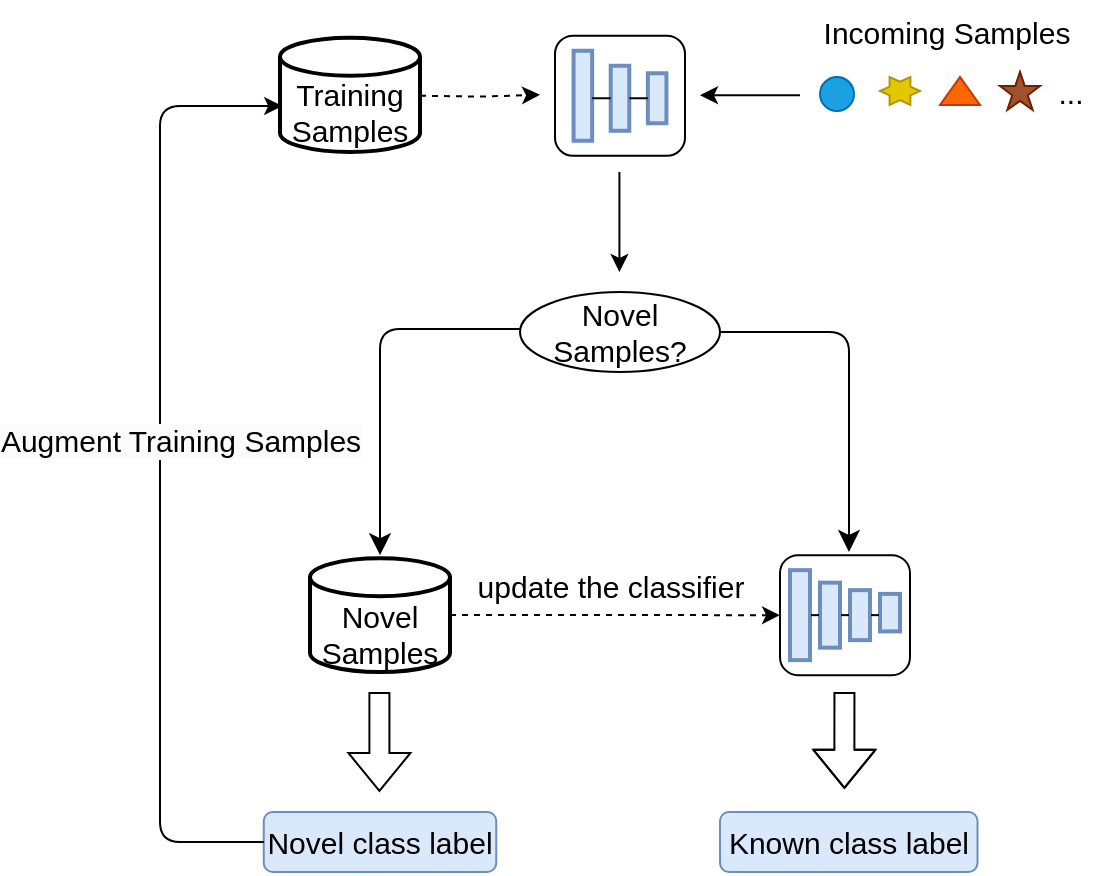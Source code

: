 <mxfile version="24.2.5" type="github">
  <diagram name="Page-1" id="2YBvvXClWsGukQMizWep">
    <mxGraphModel dx="1900" dy="530" grid="1" gridSize="10" guides="1" tooltips="1" connect="1" arrows="1" fold="1" page="1" pageScale="1" pageWidth="850" pageHeight="1100" math="0" shadow="0">
      <root>
        <mxCell id="0" />
        <mxCell id="1" parent="0" />
        <mxCell id="O35hqQ3dhwwcrDAdRLHy-16" value="" style="group;rotation=90;fontSize=15;" vertex="1" connectable="0" parent="1">
          <mxGeometry x="267.5" y="71.88" width="65" height="60" as="geometry" />
        </mxCell>
        <mxCell id="O35hqQ3dhwwcrDAdRLHy-17" value="" style="rounded=1;whiteSpace=wrap;html=1;movable=1;resizable=1;rotatable=1;deletable=1;editable=1;locked=0;connectable=1;fontSize=15;" vertex="1" parent="O35hqQ3dhwwcrDAdRLHy-16">
          <mxGeometry width="65" height="60" as="geometry" />
        </mxCell>
        <mxCell id="O35hqQ3dhwwcrDAdRLHy-18" value="" style="html=1;points=[[0,0,0,0,5],[0,1,0,0,-5],[1,0,0,0,5],[1,1,0,0,-5]];perimeter=orthogonalPerimeter;outlineConnect=0;targetShapes=umlLifeline;portConstraint=eastwest;newEdgeStyle={&quot;curved&quot;:0,&quot;rounded&quot;:0};fillColor=#dae8fc;strokeColor=#6c8ebf;strokeWidth=2;fontSize=15;" vertex="1" parent="O35hqQ3dhwwcrDAdRLHy-16">
          <mxGeometry x="9.286" y="7.5" width="9.286" height="45" as="geometry" />
        </mxCell>
        <mxCell id="O35hqQ3dhwwcrDAdRLHy-19" value="" style="html=1;points=[[0,0,0,0,5],[0,1,0,0,-5],[1,0,0,0,5],[1,1,0,0,-5]];perimeter=orthogonalPerimeter;outlineConnect=0;targetShapes=umlLifeline;portConstraint=eastwest;newEdgeStyle={&quot;curved&quot;:0,&quot;rounded&quot;:0};fillColor=#dae8fc;strokeColor=#6c8ebf;strokeWidth=2;fontSize=15;" vertex="1" parent="O35hqQ3dhwwcrDAdRLHy-16">
          <mxGeometry x="27.857" y="15" width="9.286" height="32.5" as="geometry" />
        </mxCell>
        <mxCell id="O35hqQ3dhwwcrDAdRLHy-20" value="" style="html=1;points=[[0,0,0,0,5],[0,1,0,0,-5],[1,0,0,0,5],[1,1,0,0,-5]];perimeter=orthogonalPerimeter;outlineConnect=0;targetShapes=umlLifeline;portConstraint=eastwest;newEdgeStyle={&quot;curved&quot;:0,&quot;rounded&quot;:0};fillColor=#dae8fc;strokeColor=#6c8ebf;strokeWidth=2;fontSize=15;" vertex="1" parent="O35hqQ3dhwwcrDAdRLHy-16">
          <mxGeometry x="46.429" y="18.75" width="9.286" height="25" as="geometry" />
        </mxCell>
        <mxCell id="O35hqQ3dhwwcrDAdRLHy-21" value="" style="line;strokeWidth=1;rotatable=0;dashed=0;labelPosition=right;align=left;verticalAlign=middle;spacingTop=0;spacingLeft=6;points=[];portConstraint=eastwest;fontSize=15;" vertex="1" parent="O35hqQ3dhwwcrDAdRLHy-16">
          <mxGeometry x="18.571" y="26.25" width="9.286" height="10" as="geometry" />
        </mxCell>
        <mxCell id="O35hqQ3dhwwcrDAdRLHy-22" value="" style="line;strokeWidth=1;rotatable=0;dashed=0;labelPosition=right;align=left;verticalAlign=middle;spacingTop=0;spacingLeft=6;points=[];portConstraint=eastwest;fontSize=15;" vertex="1" parent="O35hqQ3dhwwcrDAdRLHy-16">
          <mxGeometry x="37.143" y="26.25" width="9.286" height="10" as="geometry" />
        </mxCell>
        <mxCell id="O35hqQ3dhwwcrDAdRLHy-121" style="edgeStyle=orthogonalEdgeStyle;rounded=0;orthogonalLoop=1;jettySize=auto;html=1;shape=flexArrow;fontSize=15;" edge="1" parent="1">
          <mxGeometry relative="1" as="geometry">
            <mxPoint x="179.71" y="450" as="targetPoint" />
            <mxPoint x="179.71" y="400" as="sourcePoint" />
          </mxGeometry>
        </mxCell>
        <mxCell id="O35hqQ3dhwwcrDAdRLHy-130" style="edgeStyle=orthogonalEdgeStyle;rounded=0;orthogonalLoop=1;jettySize=auto;html=1;entryX=0;entryY=0.5;entryDx=0;entryDy=0;dashed=1;fontSize=15;" edge="1" parent="1" source="O35hqQ3dhwwcrDAdRLHy-62" target="O35hqQ3dhwwcrDAdRLHy-108">
          <mxGeometry relative="1" as="geometry" />
        </mxCell>
        <mxCell id="O35hqQ3dhwwcrDAdRLHy-62" value="&lt;div style=&quot;font-size: 15px;&quot;&gt;&lt;br style=&quot;font-size: 15px;&quot;&gt;&lt;/div&gt;Novel Samples" style="strokeWidth=2;html=1;shape=mxgraph.flowchart.database;whiteSpace=wrap;fontSize=15;" vertex="1" parent="1">
          <mxGeometry x="145" y="333.13" width="70" height="56.87" as="geometry" />
        </mxCell>
        <mxCell id="O35hqQ3dhwwcrDAdRLHy-78" style="edgeStyle=orthogonalEdgeStyle;rounded=0;orthogonalLoop=1;jettySize=auto;html=1;dashed=1;targetPerimeterSpacing=0;fontSize=15;" edge="1" parent="1">
          <mxGeometry relative="1" as="geometry">
            <mxPoint x="260" y="101.415" as="targetPoint" />
            <mxPoint x="200" y="101.85" as="sourcePoint" />
          </mxGeometry>
        </mxCell>
        <mxCell id="O35hqQ3dhwwcrDAdRLHy-71" value="&lt;div style=&quot;font-size: 15px;&quot;&gt;&lt;br style=&quot;font-size: 15px;&quot;&gt;&lt;/div&gt;Training Samples&lt;div style=&quot;font-size: 15px;&quot;&gt;&lt;/div&gt;&lt;div style=&quot;font-size: 15px;&quot;&gt;&lt;/div&gt;" style="strokeWidth=2;html=1;shape=mxgraph.flowchart.database;whiteSpace=wrap;fontSize=15;" vertex="1" parent="1">
          <mxGeometry x="130" y="72.82" width="70" height="57.18" as="geometry" />
        </mxCell>
        <mxCell id="O35hqQ3dhwwcrDAdRLHy-72" value="" style="group;fontSize=15;" vertex="1" connectable="0" parent="1">
          <mxGeometry x="400" y="90" width="110" height="19.5" as="geometry" />
        </mxCell>
        <mxCell id="O35hqQ3dhwwcrDAdRLHy-63" value="" style="verticalLabelPosition=bottom;verticalAlign=top;html=1;shape=mxgraph.basic.6_point_star;aspect=fixed;fillColor=#e3c800;fontColor=#000000;strokeColor=#B09500;fontSize=15;" vertex="1" parent="O35hqQ3dhwwcrDAdRLHy-72">
          <mxGeometry x="30" y="2.5" width="20" height="14" as="geometry" />
        </mxCell>
        <mxCell id="O35hqQ3dhwwcrDAdRLHy-66" value="" style="verticalLabelPosition=bottom;verticalAlign=top;html=1;shape=mxgraph.basic.star;aspect=fixed;fillColor=#a0522d;fontColor=#ffffff;strokeColor=#6D1F00;fontSize=15;" vertex="1" parent="O35hqQ3dhwwcrDAdRLHy-72">
          <mxGeometry x="90" width="20" height="19" as="geometry" />
        </mxCell>
        <mxCell id="O35hqQ3dhwwcrDAdRLHy-67" value="" style="verticalLabelPosition=bottom;verticalAlign=top;html=1;shape=mxgraph.basic.acute_triangle;dx=0.5;aspect=fixed;fillColor=#fa6800;fontColor=#000000;strokeColor=#C73500;fontSize=15;" vertex="1" parent="O35hqQ3dhwwcrDAdRLHy-72">
          <mxGeometry x="60" y="2.5" width="20" height="14" as="geometry" />
        </mxCell>
        <mxCell id="O35hqQ3dhwwcrDAdRLHy-70" value="" style="strokeWidth=1;html=1;shape=mxgraph.flowchart.start_2;whiteSpace=wrap;aspect=fixed;fillColor=#1ba1e2;strokeColor=#006EAF;fontColor=#ffffff;fontSize=15;" vertex="1" parent="O35hqQ3dhwwcrDAdRLHy-72">
          <mxGeometry y="2.5" width="17" height="17" as="geometry" />
        </mxCell>
        <mxCell id="O35hqQ3dhwwcrDAdRLHy-76" value="Incoming Samples" style="text;html=1;align=center;verticalAlign=middle;resizable=0;points=[];autosize=1;strokeColor=none;fillColor=none;fontSize=15;" vertex="1" parent="1">
          <mxGeometry x="387.5" y="54.75" width="150" height="30" as="geometry" />
        </mxCell>
        <mxCell id="O35hqQ3dhwwcrDAdRLHy-77" value="..." style="text;html=1;align=center;verticalAlign=middle;resizable=0;points=[];autosize=1;strokeColor=none;fillColor=none;fontSize=15;" vertex="1" parent="1">
          <mxGeometry x="505" y="84.75" width="40" height="30" as="geometry" />
        </mxCell>
        <mxCell id="O35hqQ3dhwwcrDAdRLHy-82" value="" style="endArrow=classic;html=1;rounded=0;fontSize=15;" edge="1" parent="1">
          <mxGeometry width="50" height="50" relative="1" as="geometry">
            <mxPoint x="390" y="101.59" as="sourcePoint" />
            <mxPoint x="340" y="101.59" as="targetPoint" />
          </mxGeometry>
        </mxCell>
        <mxCell id="O35hqQ3dhwwcrDAdRLHy-83" value="" style="endArrow=classic;html=1;rounded=0;fontSize=15;" edge="1" parent="1">
          <mxGeometry width="50" height="50" relative="1" as="geometry">
            <mxPoint x="299.71" y="140" as="sourcePoint" />
            <mxPoint x="299.71" y="190" as="targetPoint" />
          </mxGeometry>
        </mxCell>
        <mxCell id="O35hqQ3dhwwcrDAdRLHy-84" value="Novel Samples?" style="ellipse;whiteSpace=wrap;html=1;align=center;newEdgeStyle={&quot;edgeStyle&quot;:&quot;entityRelationEdgeStyle&quot;,&quot;startArrow&quot;:&quot;none&quot;,&quot;endArrow&quot;:&quot;none&quot;,&quot;segment&quot;:10,&quot;curved&quot;:1,&quot;sourcePerimeterSpacing&quot;:0,&quot;targetPerimeterSpacing&quot;:0};treeFolding=1;treeMoving=1;fontSize=15;" vertex="1" parent="1">
          <mxGeometry x="250" y="200" width="100" height="40" as="geometry" />
        </mxCell>
        <mxCell id="O35hqQ3dhwwcrDAdRLHy-122" style="edgeStyle=orthogonalEdgeStyle;rounded=0;orthogonalLoop=1;jettySize=auto;html=1;shape=flexArrow;fontSize=15;" edge="1" parent="1">
          <mxGeometry relative="1" as="geometry">
            <mxPoint x="412.21" y="448.43" as="targetPoint" />
            <mxPoint x="412.224" y="400.0" as="sourcePoint" />
            <Array as="points">
              <mxPoint x="412.71" y="424.43" />
              <mxPoint x="412.71" y="424.43" />
            </Array>
          </mxGeometry>
        </mxCell>
        <mxCell id="O35hqQ3dhwwcrDAdRLHy-108" value="" style="rounded=1;whiteSpace=wrap;html=1;movable=1;resizable=1;rotatable=1;deletable=1;editable=1;locked=0;connectable=1;container=0;fontSize=15;" vertex="1" parent="1">
          <mxGeometry x="380" y="331.57" width="65" height="60" as="geometry" />
        </mxCell>
        <mxCell id="O35hqQ3dhwwcrDAdRLHy-109" value="" style="html=1;points=[[0,0,0,0,5],[0,1,0,0,-5],[1,0,0,0,5],[1,1,0,0,-5]];perimeter=orthogonalPerimeter;outlineConnect=0;targetShapes=umlLifeline;portConstraint=eastwest;newEdgeStyle={&quot;curved&quot;:0,&quot;rounded&quot;:0};fillColor=#dae8fc;strokeColor=#6c8ebf;strokeWidth=2;container=0;fontSize=15;" vertex="1" parent="1">
          <mxGeometry x="385" y="339.07" width="10" height="45" as="geometry" />
        </mxCell>
        <mxCell id="O35hqQ3dhwwcrDAdRLHy-110" value="" style="html=1;points=[[0,0,0,0,5],[0,1,0,0,-5],[1,0,0,0,5],[1,1,0,0,-5]];perimeter=orthogonalPerimeter;outlineConnect=0;targetShapes=umlLifeline;portConstraint=eastwest;newEdgeStyle={&quot;curved&quot;:0,&quot;rounded&quot;:0};fillColor=#dae8fc;strokeColor=#6c8ebf;strokeWidth=2;container=0;fontSize=15;" vertex="1" parent="1">
          <mxGeometry x="400" y="345.32" width="10" height="32.5" as="geometry" />
        </mxCell>
        <mxCell id="O35hqQ3dhwwcrDAdRLHy-111" value="" style="html=1;points=[[0,0,0,0,5],[0,1,0,0,-5],[1,0,0,0,5],[1,1,0,0,-5]];perimeter=orthogonalPerimeter;outlineConnect=0;targetShapes=umlLifeline;portConstraint=eastwest;newEdgeStyle={&quot;curved&quot;:0,&quot;rounded&quot;:0};fillColor=#dae8fc;strokeColor=#6c8ebf;strokeWidth=2;container=0;fontSize=15;" vertex="1" parent="1">
          <mxGeometry x="415" y="349.07" width="10" height="25" as="geometry" />
        </mxCell>
        <mxCell id="O35hqQ3dhwwcrDAdRLHy-112" value="" style="html=1;points=[[0,0,0,0,5],[0,1,0,0,-5],[1,0,0,0,5],[1,1,0,0,-5]];perimeter=orthogonalPerimeter;outlineConnect=0;targetShapes=umlLifeline;portConstraint=eastwest;newEdgeStyle={&quot;curved&quot;:0,&quot;rounded&quot;:0};fillColor=#dae8fc;strokeColor=#6c8ebf;strokeWidth=2;container=0;fontSize=15;" vertex="1" parent="1">
          <mxGeometry x="430" y="350.95" width="10" height="18.75" as="geometry" />
        </mxCell>
        <mxCell id="O35hqQ3dhwwcrDAdRLHy-113" value="" style="line;strokeWidth=1;fillColor=none;align=left;verticalAlign=middle;spacingTop=-1;spacingLeft=3;spacingRight=3;rotatable=0;labelPosition=right;points=[];portConstraint=eastwest;strokeColor=inherit;fontSize=15;" vertex="1" parent="1">
          <mxGeometry x="395.5" y="357.57" width="4" height="8" as="geometry" />
        </mxCell>
        <mxCell id="O35hqQ3dhwwcrDAdRLHy-114" value="" style="line;strokeWidth=1;fillColor=none;align=left;verticalAlign=middle;spacingTop=-1;spacingLeft=3;spacingRight=3;rotatable=0;labelPosition=right;points=[];portConstraint=eastwest;strokeColor=inherit;fontSize=15;" vertex="1" parent="1">
          <mxGeometry x="410.5" y="357.57" width="4" height="8" as="geometry" />
        </mxCell>
        <mxCell id="O35hqQ3dhwwcrDAdRLHy-115" value="" style="line;strokeWidth=1;fillColor=none;align=left;verticalAlign=middle;spacingTop=-1;spacingLeft=3;spacingRight=3;rotatable=0;labelPosition=right;points=[];portConstraint=eastwest;strokeColor=inherit;fontSize=15;" vertex="1" parent="1">
          <mxGeometry x="425.5" y="357.57" width="4" height="8" as="geometry" />
        </mxCell>
        <mxCell id="O35hqQ3dhwwcrDAdRLHy-124" value="Novel class label" style="rounded=1;whiteSpace=wrap;html=1;fillColor=#dae8fc;strokeColor=#6c8ebf;fontSize=15;" vertex="1" parent="1">
          <mxGeometry x="121.88" y="460" width="116.25" height="30" as="geometry" />
        </mxCell>
        <mxCell id="O35hqQ3dhwwcrDAdRLHy-125" value="Known class label" style="rounded=1;whiteSpace=wrap;html=1;fillColor=#dae8fc;strokeColor=#6c8ebf;fontSize=15;" vertex="1" parent="1">
          <mxGeometry x="350" y="460" width="128.75" height="30" as="geometry" />
        </mxCell>
        <mxCell id="O35hqQ3dhwwcrDAdRLHy-126" style="edgeStyle=orthogonalEdgeStyle;rounded=1;orthogonalLoop=1;jettySize=auto;html=1;entryX=0.016;entryY=0.581;entryDx=0;entryDy=0;entryPerimeter=0;curved=0;fontSize=15;" edge="1" parent="1" source="O35hqQ3dhwwcrDAdRLHy-124" target="O35hqQ3dhwwcrDAdRLHy-71">
          <mxGeometry relative="1" as="geometry">
            <Array as="points">
              <mxPoint x="70" y="475" />
              <mxPoint x="70" y="107" />
            </Array>
          </mxGeometry>
        </mxCell>
        <mxCell id="O35hqQ3dhwwcrDAdRLHy-129" value="&lt;span style=&quot;font-size: 15px; background-color: rgb(251, 251, 251);&quot;&gt;Augment Training Samples&lt;/span&gt;" style="edgeLabel;html=1;align=center;verticalAlign=middle;resizable=0;points=[];fontSize=15;" vertex="1" connectable="0" parent="O35hqQ3dhwwcrDAdRLHy-126">
          <mxGeometry x="0.051" relative="1" as="geometry">
            <mxPoint x="10" as="offset" />
          </mxGeometry>
        </mxCell>
        <mxCell id="O35hqQ3dhwwcrDAdRLHy-131" value="update the classifier" style="text;html=1;align=center;verticalAlign=middle;resizable=0;points=[];autosize=1;strokeColor=none;fillColor=none;fontSize=15;" vertex="1" parent="1">
          <mxGeometry x="215" y="331.57" width="160" height="30" as="geometry" />
        </mxCell>
        <mxCell id="O35hqQ3dhwwcrDAdRLHy-136" value="" style="edgeStyle=elbowEdgeStyle;elbow=horizontal;endArrow=classic;html=1;curved=0;rounded=1;endSize=8;startSize=8;exitX=0;exitY=0.5;exitDx=0;exitDy=0;entryX=0.5;entryY=0;entryDx=0;entryDy=0;entryPerimeter=0;fontSize=15;" edge="1" parent="1">
          <mxGeometry width="50" height="50" relative="1" as="geometry">
            <mxPoint x="250" y="218.44" as="sourcePoint" />
            <mxPoint x="180" y="331.57" as="targetPoint" />
            <Array as="points">
              <mxPoint x="180" y="278.44" />
            </Array>
          </mxGeometry>
        </mxCell>
        <mxCell id="O35hqQ3dhwwcrDAdRLHy-138" value="" style="edgeStyle=elbowEdgeStyle;elbow=horizontal;endArrow=classic;html=1;curved=0;rounded=1;endSize=8;startSize=8;exitX=1;exitY=0.5;exitDx=0;exitDy=0;fontSize=15;" edge="1" parent="1">
          <mxGeometry width="50" height="50" relative="1" as="geometry">
            <mxPoint x="350" y="220" as="sourcePoint" />
            <mxPoint x="415" y="330" as="targetPoint" />
            <Array as="points">
              <mxPoint x="414.5" y="280.13" />
            </Array>
          </mxGeometry>
        </mxCell>
      </root>
    </mxGraphModel>
  </diagram>
</mxfile>
